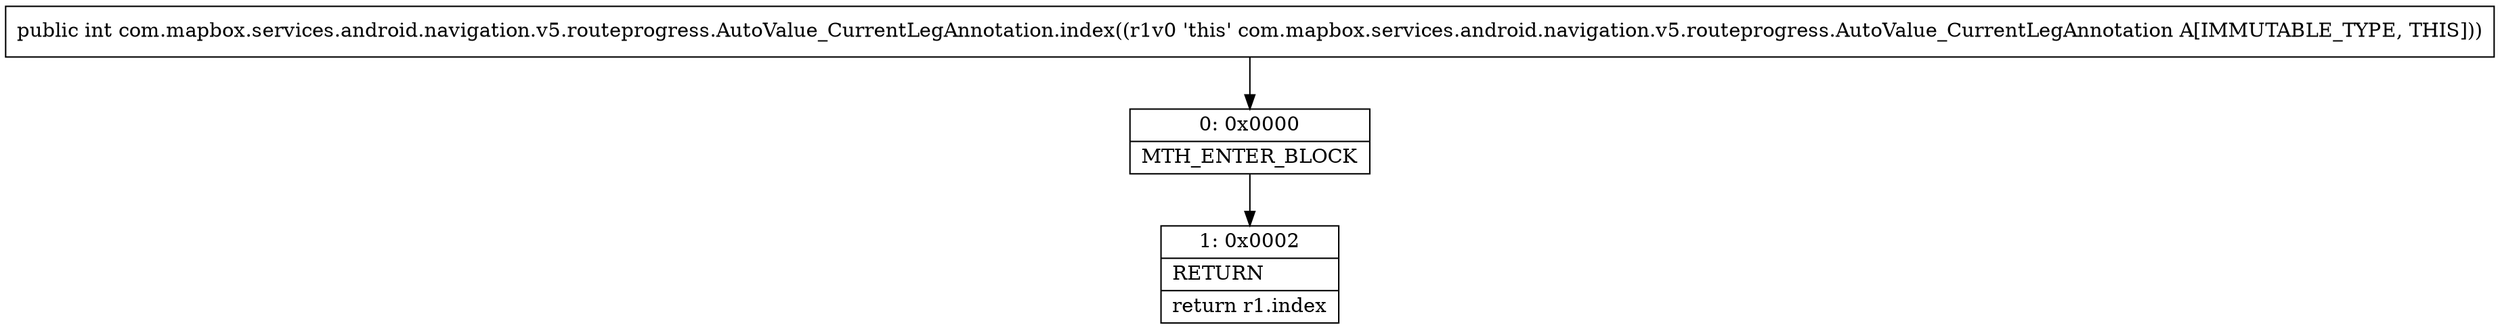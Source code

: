 digraph "CFG forcom.mapbox.services.android.navigation.v5.routeprogress.AutoValue_CurrentLegAnnotation.index()I" {
Node_0 [shape=record,label="{0\:\ 0x0000|MTH_ENTER_BLOCK\l}"];
Node_1 [shape=record,label="{1\:\ 0x0002|RETURN\l|return r1.index\l}"];
MethodNode[shape=record,label="{public int com.mapbox.services.android.navigation.v5.routeprogress.AutoValue_CurrentLegAnnotation.index((r1v0 'this' com.mapbox.services.android.navigation.v5.routeprogress.AutoValue_CurrentLegAnnotation A[IMMUTABLE_TYPE, THIS])) }"];
MethodNode -> Node_0;
Node_0 -> Node_1;
}

